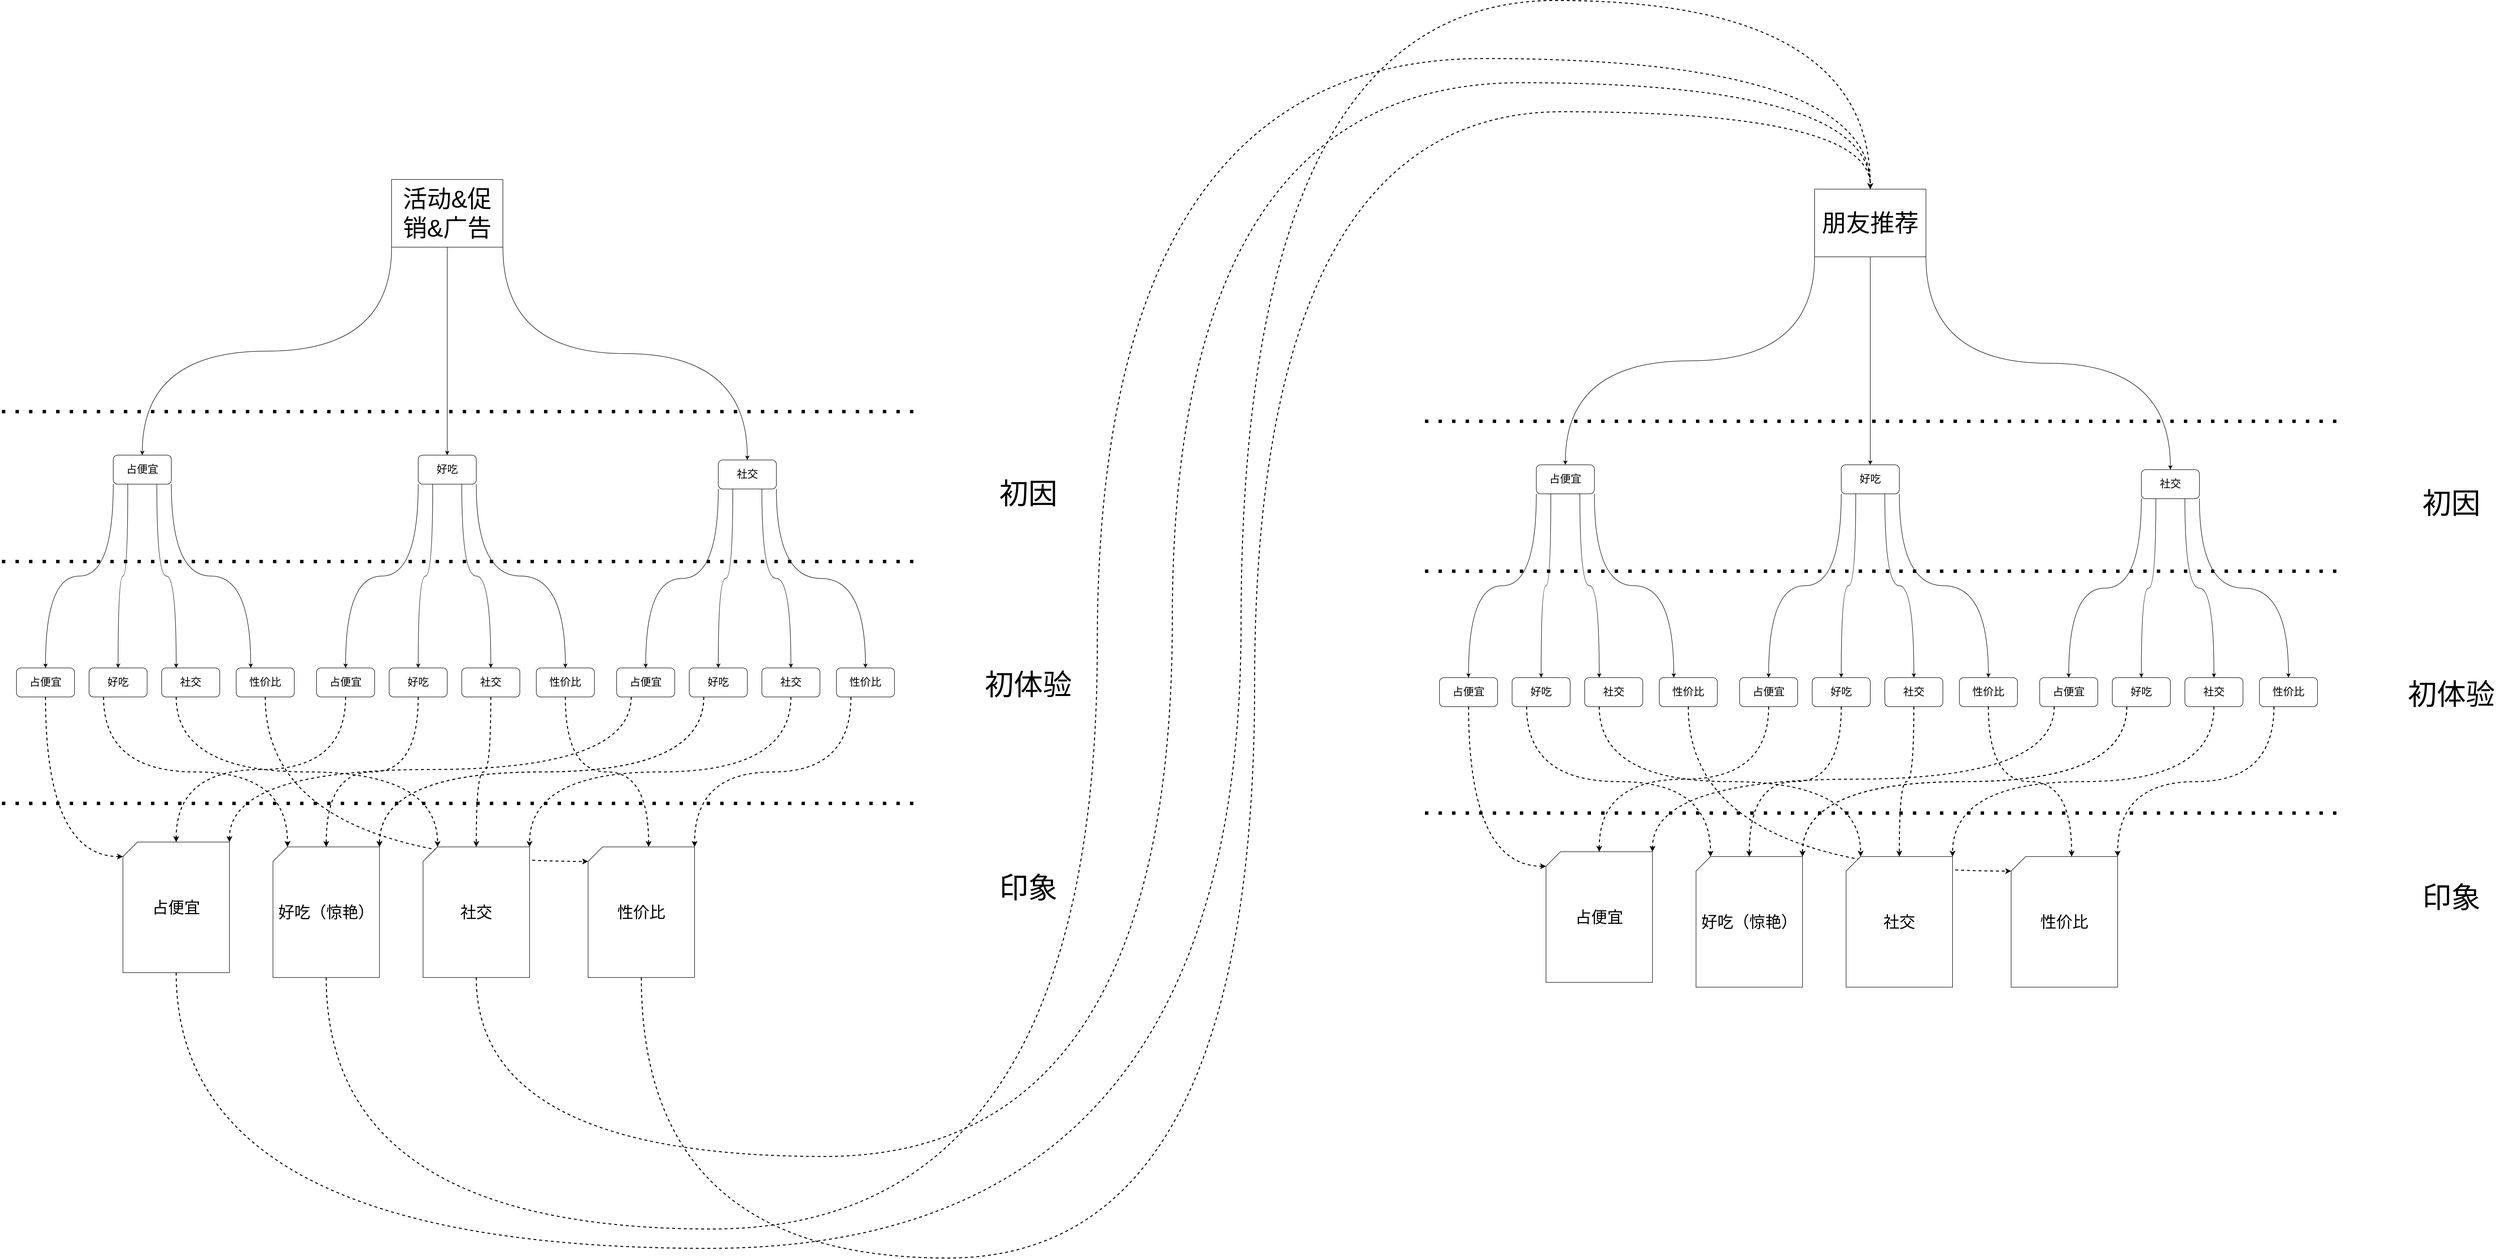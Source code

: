 <mxfile version="14.0.0" type="github">
  <diagram id="4dkKXYNTAWK5__7AtTli" name="Page-1">
    <mxGraphModel dx="7937" dy="4979" grid="1" gridSize="10" guides="1" tooltips="1" connect="1" arrows="1" fold="1" page="1" pageScale="1" pageWidth="827" pageHeight="1169" math="0" shadow="0">
      <root>
        <mxCell id="0" />
        <mxCell id="1" parent="0" />
        <mxCell id="rxXV3Al38AFxh0UGhGaE-33" style="edgeStyle=orthogonalEdgeStyle;curved=1;rounded=0;orthogonalLoop=1;jettySize=auto;html=1;exitX=0;exitY=1;exitDx=0;exitDy=0;entryX=0.5;entryY=0;entryDx=0;entryDy=0;fontSize=22;" edge="1" parent="1" source="rxXV3Al38AFxh0UGhGaE-1" target="rxXV3Al38AFxh0UGhGaE-27">
          <mxGeometry relative="1" as="geometry" />
        </mxCell>
        <mxCell id="rxXV3Al38AFxh0UGhGaE-34" style="edgeStyle=orthogonalEdgeStyle;curved=1;rounded=0;orthogonalLoop=1;jettySize=auto;html=1;exitX=0.5;exitY=1;exitDx=0;exitDy=0;fontSize=22;" edge="1" parent="1" source="rxXV3Al38AFxh0UGhGaE-1" target="rxXV3Al38AFxh0UGhGaE-25">
          <mxGeometry relative="1" as="geometry" />
        </mxCell>
        <mxCell id="rxXV3Al38AFxh0UGhGaE-35" style="edgeStyle=orthogonalEdgeStyle;curved=1;rounded=0;orthogonalLoop=1;jettySize=auto;html=1;exitX=1;exitY=1;exitDx=0;exitDy=0;entryX=0.5;entryY=0;entryDx=0;entryDy=0;fontSize=22;" edge="1" parent="1" source="rxXV3Al38AFxh0UGhGaE-1" target="rxXV3Al38AFxh0UGhGaE-28">
          <mxGeometry relative="1" as="geometry" />
        </mxCell>
        <mxCell id="rxXV3Al38AFxh0UGhGaE-1" value="活动&amp;amp;促销&amp;amp;广告" style="rounded=1;whiteSpace=wrap;html=1;fontSize=50;arcSize=0;" vertex="1" parent="1">
          <mxGeometry x="615" y="-380" width="230" height="140" as="geometry" />
        </mxCell>
        <mxCell id="rxXV3Al38AFxh0UGhGaE-48" style="edgeStyle=orthogonalEdgeStyle;curved=1;rounded=0;orthogonalLoop=1;jettySize=auto;html=1;exitX=0;exitY=1;exitDx=0;exitDy=0;entryX=0.5;entryY=0;entryDx=0;entryDy=0;fontSize=22;" edge="1" parent="1" source="rxXV3Al38AFxh0UGhGaE-25" target="rxXV3Al38AFxh0UGhGaE-40">
          <mxGeometry relative="1" as="geometry" />
        </mxCell>
        <mxCell id="rxXV3Al38AFxh0UGhGaE-49" style="edgeStyle=orthogonalEdgeStyle;curved=1;rounded=0;orthogonalLoop=1;jettySize=auto;html=1;exitX=0.25;exitY=1;exitDx=0;exitDy=0;entryX=0.5;entryY=0;entryDx=0;entryDy=0;fontSize=22;" edge="1" parent="1" source="rxXV3Al38AFxh0UGhGaE-25" target="rxXV3Al38AFxh0UGhGaE-41">
          <mxGeometry relative="1" as="geometry" />
        </mxCell>
        <mxCell id="rxXV3Al38AFxh0UGhGaE-51" style="edgeStyle=orthogonalEdgeStyle;curved=1;rounded=0;orthogonalLoop=1;jettySize=auto;html=1;exitX=0.75;exitY=1;exitDx=0;exitDy=0;fontSize=22;" edge="1" parent="1" source="rxXV3Al38AFxh0UGhGaE-25" target="rxXV3Al38AFxh0UGhGaE-42">
          <mxGeometry relative="1" as="geometry" />
        </mxCell>
        <mxCell id="rxXV3Al38AFxh0UGhGaE-52" style="edgeStyle=orthogonalEdgeStyle;curved=1;rounded=0;orthogonalLoop=1;jettySize=auto;html=1;exitX=1;exitY=1;exitDx=0;exitDy=0;entryX=0.5;entryY=0;entryDx=0;entryDy=0;fontSize=22;" edge="1" parent="1" source="rxXV3Al38AFxh0UGhGaE-25" target="rxXV3Al38AFxh0UGhGaE-43">
          <mxGeometry relative="1" as="geometry" />
        </mxCell>
        <mxCell id="rxXV3Al38AFxh0UGhGaE-25" value="好吃" style="rounded=1;whiteSpace=wrap;html=1;fontSize=22;" vertex="1" parent="1">
          <mxGeometry x="670" y="190" width="120" height="60" as="geometry" />
        </mxCell>
        <mxCell id="rxXV3Al38AFxh0UGhGaE-36" style="edgeStyle=orthogonalEdgeStyle;curved=1;rounded=0;orthogonalLoop=1;jettySize=auto;html=1;exitX=0;exitY=1;exitDx=0;exitDy=0;entryX=0.5;entryY=0;entryDx=0;entryDy=0;fontSize=22;" edge="1" parent="1" source="rxXV3Al38AFxh0UGhGaE-27" target="rxXV3Al38AFxh0UGhGaE-29">
          <mxGeometry relative="1" as="geometry" />
        </mxCell>
        <mxCell id="rxXV3Al38AFxh0UGhGaE-37" style="edgeStyle=orthogonalEdgeStyle;curved=1;rounded=0;orthogonalLoop=1;jettySize=auto;html=1;exitX=0.25;exitY=1;exitDx=0;exitDy=0;fontSize=22;" edge="1" parent="1" source="rxXV3Al38AFxh0UGhGaE-27" target="rxXV3Al38AFxh0UGhGaE-30">
          <mxGeometry relative="1" as="geometry" />
        </mxCell>
        <mxCell id="rxXV3Al38AFxh0UGhGaE-38" style="edgeStyle=orthogonalEdgeStyle;curved=1;rounded=0;orthogonalLoop=1;jettySize=auto;html=1;exitX=0.75;exitY=1;exitDx=0;exitDy=0;entryX=0.25;entryY=0;entryDx=0;entryDy=0;fontSize=22;" edge="1" parent="1" source="rxXV3Al38AFxh0UGhGaE-27" target="rxXV3Al38AFxh0UGhGaE-31">
          <mxGeometry relative="1" as="geometry" />
        </mxCell>
        <mxCell id="rxXV3Al38AFxh0UGhGaE-39" style="edgeStyle=orthogonalEdgeStyle;curved=1;rounded=0;orthogonalLoop=1;jettySize=auto;html=1;exitX=1;exitY=1;exitDx=0;exitDy=0;entryX=0.25;entryY=0;entryDx=0;entryDy=0;fontSize=22;" edge="1" parent="1" source="rxXV3Al38AFxh0UGhGaE-27" target="rxXV3Al38AFxh0UGhGaE-32">
          <mxGeometry relative="1" as="geometry" />
        </mxCell>
        <mxCell id="rxXV3Al38AFxh0UGhGaE-27" value="占便宜" style="rounded=1;whiteSpace=wrap;html=1;fontSize=22;" vertex="1" parent="1">
          <mxGeometry x="40" y="190" width="120" height="60" as="geometry" />
        </mxCell>
        <mxCell id="rxXV3Al38AFxh0UGhGaE-53" style="edgeStyle=orthogonalEdgeStyle;curved=1;rounded=0;orthogonalLoop=1;jettySize=auto;html=1;exitX=0;exitY=1;exitDx=0;exitDy=0;fontSize=22;" edge="1" parent="1" source="rxXV3Al38AFxh0UGhGaE-28" target="rxXV3Al38AFxh0UGhGaE-44">
          <mxGeometry relative="1" as="geometry" />
        </mxCell>
        <mxCell id="rxXV3Al38AFxh0UGhGaE-54" style="edgeStyle=orthogonalEdgeStyle;curved=1;rounded=0;orthogonalLoop=1;jettySize=auto;html=1;exitX=0.25;exitY=1;exitDx=0;exitDy=0;entryX=0.5;entryY=0;entryDx=0;entryDy=0;fontSize=22;" edge="1" parent="1" source="rxXV3Al38AFxh0UGhGaE-28" target="rxXV3Al38AFxh0UGhGaE-45">
          <mxGeometry relative="1" as="geometry" />
        </mxCell>
        <mxCell id="rxXV3Al38AFxh0UGhGaE-55" style="edgeStyle=orthogonalEdgeStyle;curved=1;rounded=0;orthogonalLoop=1;jettySize=auto;html=1;exitX=0.75;exitY=1;exitDx=0;exitDy=0;entryX=0.5;entryY=0;entryDx=0;entryDy=0;fontSize=22;" edge="1" parent="1" source="rxXV3Al38AFxh0UGhGaE-28" target="rxXV3Al38AFxh0UGhGaE-46">
          <mxGeometry relative="1" as="geometry" />
        </mxCell>
        <mxCell id="rxXV3Al38AFxh0UGhGaE-56" style="edgeStyle=orthogonalEdgeStyle;curved=1;rounded=0;orthogonalLoop=1;jettySize=auto;html=1;exitX=1;exitY=1;exitDx=0;exitDy=0;entryX=0.5;entryY=0;entryDx=0;entryDy=0;fontSize=22;" edge="1" parent="1" source="rxXV3Al38AFxh0UGhGaE-28" target="rxXV3Al38AFxh0UGhGaE-47">
          <mxGeometry relative="1" as="geometry" />
        </mxCell>
        <mxCell id="rxXV3Al38AFxh0UGhGaE-28" value="社交" style="rounded=1;whiteSpace=wrap;html=1;fontSize=22;" vertex="1" parent="1">
          <mxGeometry x="1290" y="200" width="120" height="60" as="geometry" />
        </mxCell>
        <mxCell id="rxXV3Al38AFxh0UGhGaE-66" style="edgeStyle=orthogonalEdgeStyle;curved=1;rounded=0;orthogonalLoop=1;jettySize=auto;html=1;exitX=0.5;exitY=1;exitDx=0;exitDy=0;entryX=0;entryY=0;entryDx=0;entryDy=30;entryPerimeter=0;strokeWidth=2;fontSize=33;dashed=1;" edge="1" parent="1" source="rxXV3Al38AFxh0UGhGaE-29" target="rxXV3Al38AFxh0UGhGaE-60">
          <mxGeometry relative="1" as="geometry" />
        </mxCell>
        <mxCell id="rxXV3Al38AFxh0UGhGaE-29" value="占便宜" style="rounded=1;whiteSpace=wrap;html=1;fontSize=22;" vertex="1" parent="1">
          <mxGeometry x="-160" y="630" width="120" height="60" as="geometry" />
        </mxCell>
        <mxCell id="rxXV3Al38AFxh0UGhGaE-69" style="edgeStyle=orthogonalEdgeStyle;curved=1;rounded=0;orthogonalLoop=1;jettySize=auto;html=1;exitX=0.25;exitY=1;exitDx=0;exitDy=0;entryX=0;entryY=0;entryDx=30;entryDy=0;entryPerimeter=0;dashed=1;strokeWidth=2;fontSize=33;" edge="1" parent="1" source="rxXV3Al38AFxh0UGhGaE-30" target="rxXV3Al38AFxh0UGhGaE-61">
          <mxGeometry relative="1" as="geometry" />
        </mxCell>
        <mxCell id="rxXV3Al38AFxh0UGhGaE-30" value="好吃" style="rounded=1;whiteSpace=wrap;html=1;fontSize=22;" vertex="1" parent="1">
          <mxGeometry x="-10" y="630" width="120" height="60" as="geometry" />
        </mxCell>
        <mxCell id="rxXV3Al38AFxh0UGhGaE-73" style="edgeStyle=orthogonalEdgeStyle;curved=1;rounded=0;orthogonalLoop=1;jettySize=auto;html=1;exitX=0.25;exitY=1;exitDx=0;exitDy=0;entryX=0;entryY=0;entryDx=30;entryDy=0;entryPerimeter=0;dashed=1;strokeWidth=2;fontSize=33;" edge="1" parent="1" source="rxXV3Al38AFxh0UGhGaE-31" target="rxXV3Al38AFxh0UGhGaE-63">
          <mxGeometry relative="1" as="geometry" />
        </mxCell>
        <mxCell id="rxXV3Al38AFxh0UGhGaE-31" value="社交" style="rounded=1;whiteSpace=wrap;html=1;fontSize=22;" vertex="1" parent="1">
          <mxGeometry x="140" y="630" width="120" height="60" as="geometry" />
        </mxCell>
        <mxCell id="rxXV3Al38AFxh0UGhGaE-72" style="edgeStyle=orthogonalEdgeStyle;curved=1;rounded=0;orthogonalLoop=1;jettySize=auto;html=1;exitX=0.5;exitY=1;exitDx=0;exitDy=0;entryX=0;entryY=0;entryDx=0;entryDy=30;entryPerimeter=0;dashed=1;strokeWidth=2;fontSize=33;" edge="1" parent="1" source="rxXV3Al38AFxh0UGhGaE-32" target="rxXV3Al38AFxh0UGhGaE-64">
          <mxGeometry relative="1" as="geometry" />
        </mxCell>
        <mxCell id="rxXV3Al38AFxh0UGhGaE-32" value="性价比" style="rounded=1;whiteSpace=wrap;html=1;fontSize=22;" vertex="1" parent="1">
          <mxGeometry x="294" y="630" width="120" height="60" as="geometry" />
        </mxCell>
        <mxCell id="rxXV3Al38AFxh0UGhGaE-67" style="edgeStyle=orthogonalEdgeStyle;curved=1;rounded=0;orthogonalLoop=1;jettySize=auto;html=1;exitX=0.5;exitY=1;exitDx=0;exitDy=0;dashed=1;strokeWidth=2;fontSize=33;" edge="1" parent="1" source="rxXV3Al38AFxh0UGhGaE-40" target="rxXV3Al38AFxh0UGhGaE-60">
          <mxGeometry relative="1" as="geometry" />
        </mxCell>
        <mxCell id="rxXV3Al38AFxh0UGhGaE-40" value="占便宜" style="rounded=1;whiteSpace=wrap;html=1;fontSize=22;" vertex="1" parent="1">
          <mxGeometry x="460" y="630" width="120" height="60" as="geometry" />
        </mxCell>
        <mxCell id="rxXV3Al38AFxh0UGhGaE-70" style="edgeStyle=orthogonalEdgeStyle;curved=1;rounded=0;orthogonalLoop=1;jettySize=auto;html=1;exitX=0.5;exitY=1;exitDx=0;exitDy=0;dashed=1;strokeWidth=2;fontSize=33;" edge="1" parent="1" source="rxXV3Al38AFxh0UGhGaE-41" target="rxXV3Al38AFxh0UGhGaE-61">
          <mxGeometry relative="1" as="geometry" />
        </mxCell>
        <mxCell id="rxXV3Al38AFxh0UGhGaE-41" value="好吃" style="rounded=1;whiteSpace=wrap;html=1;fontSize=22;" vertex="1" parent="1">
          <mxGeometry x="610" y="630" width="120" height="60" as="geometry" />
        </mxCell>
        <mxCell id="rxXV3Al38AFxh0UGhGaE-74" style="edgeStyle=orthogonalEdgeStyle;curved=1;rounded=0;orthogonalLoop=1;jettySize=auto;html=1;exitX=0.5;exitY=1;exitDx=0;exitDy=0;entryX=0.5;entryY=0;entryDx=0;entryDy=0;entryPerimeter=0;dashed=1;strokeWidth=2;fontSize=33;" edge="1" parent="1" source="rxXV3Al38AFxh0UGhGaE-42" target="rxXV3Al38AFxh0UGhGaE-63">
          <mxGeometry relative="1" as="geometry" />
        </mxCell>
        <mxCell id="rxXV3Al38AFxh0UGhGaE-42" value="社交" style="rounded=1;whiteSpace=wrap;html=1;fontSize=22;" vertex="1" parent="1">
          <mxGeometry x="760" y="630" width="120" height="60" as="geometry" />
        </mxCell>
        <mxCell id="rxXV3Al38AFxh0UGhGaE-75" style="edgeStyle=orthogonalEdgeStyle;curved=1;rounded=0;orthogonalLoop=1;jettySize=auto;html=1;exitX=0.5;exitY=1;exitDx=0;exitDy=0;entryX=0;entryY=0;entryDx=125;entryDy=0;entryPerimeter=0;dashed=1;strokeWidth=2;fontSize=33;" edge="1" parent="1" source="rxXV3Al38AFxh0UGhGaE-43" target="rxXV3Al38AFxh0UGhGaE-64">
          <mxGeometry relative="1" as="geometry" />
        </mxCell>
        <mxCell id="rxXV3Al38AFxh0UGhGaE-43" value="性价比" style="rounded=1;whiteSpace=wrap;html=1;fontSize=22;" vertex="1" parent="1">
          <mxGeometry x="914" y="630" width="120" height="60" as="geometry" />
        </mxCell>
        <mxCell id="rxXV3Al38AFxh0UGhGaE-68" style="edgeStyle=orthogonalEdgeStyle;curved=1;rounded=0;orthogonalLoop=1;jettySize=auto;html=1;exitX=0.25;exitY=1;exitDx=0;exitDy=0;entryX=1;entryY=0;entryDx=0;entryDy=0;entryPerimeter=0;dashed=1;strokeWidth=2;fontSize=33;" edge="1" parent="1" source="rxXV3Al38AFxh0UGhGaE-44" target="rxXV3Al38AFxh0UGhGaE-60">
          <mxGeometry relative="1" as="geometry" />
        </mxCell>
        <mxCell id="rxXV3Al38AFxh0UGhGaE-44" value="占便宜" style="rounded=1;whiteSpace=wrap;html=1;fontSize=22;" vertex="1" parent="1">
          <mxGeometry x="1080" y="630" width="120" height="60" as="geometry" />
        </mxCell>
        <mxCell id="rxXV3Al38AFxh0UGhGaE-71" style="edgeStyle=orthogonalEdgeStyle;curved=1;rounded=0;orthogonalLoop=1;jettySize=auto;html=1;exitX=0.25;exitY=1;exitDx=0;exitDy=0;entryX=1;entryY=0;entryDx=0;entryDy=0;entryPerimeter=0;dashed=1;strokeWidth=2;fontSize=33;" edge="1" parent="1" source="rxXV3Al38AFxh0UGhGaE-45" target="rxXV3Al38AFxh0UGhGaE-61">
          <mxGeometry relative="1" as="geometry" />
        </mxCell>
        <mxCell id="rxXV3Al38AFxh0UGhGaE-76" style="edgeStyle=orthogonalEdgeStyle;curved=1;rounded=0;orthogonalLoop=1;jettySize=auto;html=1;exitX=0.25;exitY=1;exitDx=0;exitDy=0;entryX=1;entryY=0;entryDx=0;entryDy=0;entryPerimeter=0;dashed=1;strokeWidth=2;fontSize=33;" edge="1" parent="1" source="rxXV3Al38AFxh0UGhGaE-45" target="rxXV3Al38AFxh0UGhGaE-61">
          <mxGeometry relative="1" as="geometry" />
        </mxCell>
        <mxCell id="rxXV3Al38AFxh0UGhGaE-45" value="好吃" style="rounded=1;whiteSpace=wrap;html=1;fontSize=22;" vertex="1" parent="1">
          <mxGeometry x="1230" y="630" width="120" height="60" as="geometry" />
        </mxCell>
        <mxCell id="rxXV3Al38AFxh0UGhGaE-77" style="edgeStyle=orthogonalEdgeStyle;curved=1;rounded=0;orthogonalLoop=1;jettySize=auto;html=1;exitX=0.5;exitY=1;exitDx=0;exitDy=0;entryX=1;entryY=0;entryDx=0;entryDy=0;entryPerimeter=0;dashed=1;strokeWidth=2;fontSize=33;" edge="1" parent="1" source="rxXV3Al38AFxh0UGhGaE-46" target="rxXV3Al38AFxh0UGhGaE-63">
          <mxGeometry relative="1" as="geometry" />
        </mxCell>
        <mxCell id="rxXV3Al38AFxh0UGhGaE-46" value="社交" style="rounded=1;whiteSpace=wrap;html=1;fontSize=22;" vertex="1" parent="1">
          <mxGeometry x="1380" y="630" width="120" height="60" as="geometry" />
        </mxCell>
        <mxCell id="rxXV3Al38AFxh0UGhGaE-78" style="edgeStyle=orthogonalEdgeStyle;curved=1;rounded=0;orthogonalLoop=1;jettySize=auto;html=1;exitX=0.25;exitY=1;exitDx=0;exitDy=0;entryX=1;entryY=0;entryDx=0;entryDy=0;entryPerimeter=0;dashed=1;strokeWidth=2;fontSize=33;" edge="1" parent="1" source="rxXV3Al38AFxh0UGhGaE-47" target="rxXV3Al38AFxh0UGhGaE-64">
          <mxGeometry relative="1" as="geometry" />
        </mxCell>
        <mxCell id="rxXV3Al38AFxh0UGhGaE-47" value="性价比" style="rounded=1;whiteSpace=wrap;html=1;fontSize=22;" vertex="1" parent="1">
          <mxGeometry x="1534" y="630" width="120" height="60" as="geometry" />
        </mxCell>
        <mxCell id="rxXV3Al38AFxh0UGhGaE-57" value="" style="endArrow=none;dashed=1;html=1;dashPattern=1 3;strokeWidth=7;fontSize=33;fontStyle=1" edge="1" parent="1">
          <mxGeometry width="50" height="50" relative="1" as="geometry">
            <mxPoint x="-190" y="100" as="sourcePoint" />
            <mxPoint x="1700" y="100" as="targetPoint" />
          </mxGeometry>
        </mxCell>
        <mxCell id="rxXV3Al38AFxh0UGhGaE-58" value="" style="endArrow=none;dashed=1;html=1;dashPattern=1 3;strokeWidth=7;fontSize=33;fontStyle=1" edge="1" parent="1">
          <mxGeometry width="50" height="50" relative="1" as="geometry">
            <mxPoint x="-190" y="410" as="sourcePoint" />
            <mxPoint x="1700" y="410" as="targetPoint" />
          </mxGeometry>
        </mxCell>
        <mxCell id="rxXV3Al38AFxh0UGhGaE-137" style="edgeStyle=orthogonalEdgeStyle;rounded=0;orthogonalLoop=1;jettySize=auto;html=1;entryX=0.5;entryY=0;entryDx=0;entryDy=0;dashed=1;strokeWidth=2;fontSize=50;curved=1;" edge="1" parent="1" source="rxXV3Al38AFxh0UGhGaE-60" target="rxXV3Al38AFxh0UGhGaE-85">
          <mxGeometry relative="1" as="geometry">
            <Array as="points">
              <mxPoint x="170" y="1830" />
              <mxPoint x="2370" y="1830" />
              <mxPoint x="2370" y="-750" />
              <mxPoint x="3670" y="-750" />
            </Array>
          </mxGeometry>
        </mxCell>
        <mxCell id="rxXV3Al38AFxh0UGhGaE-60" value="占便宜" style="shape=card;whiteSpace=wrap;html=1;fontSize=33;" vertex="1" parent="1">
          <mxGeometry x="60" y="990" width="220" height="270" as="geometry" />
        </mxCell>
        <mxCell id="rxXV3Al38AFxh0UGhGaE-138" style="edgeStyle=orthogonalEdgeStyle;curved=1;rounded=0;orthogonalLoop=1;jettySize=auto;html=1;exitX=0.5;exitY=1;exitDx=0;exitDy=0;exitPerimeter=0;entryX=0.5;entryY=0;entryDx=0;entryDy=0;dashed=1;strokeWidth=2;fontSize=50;" edge="1" parent="1" source="rxXV3Al38AFxh0UGhGaE-61" target="rxXV3Al38AFxh0UGhGaE-85">
          <mxGeometry relative="1" as="geometry">
            <Array as="points">
              <mxPoint x="480" y="1790" />
              <mxPoint x="2073" y="1790" />
              <mxPoint x="2073" y="-630" />
              <mxPoint x="3670" y="-630" />
            </Array>
          </mxGeometry>
        </mxCell>
        <mxCell id="rxXV3Al38AFxh0UGhGaE-61" value="好吃（惊艳）" style="shape=card;whiteSpace=wrap;html=1;fontSize=33;" vertex="1" parent="1">
          <mxGeometry x="370" y="1000" width="220" height="270" as="geometry" />
        </mxCell>
        <mxCell id="rxXV3Al38AFxh0UGhGaE-139" style="edgeStyle=orthogonalEdgeStyle;curved=1;rounded=0;orthogonalLoop=1;jettySize=auto;html=1;entryX=0.5;entryY=0;entryDx=0;entryDy=0;dashed=1;strokeWidth=2;fontSize=50;" edge="1" parent="1" source="rxXV3Al38AFxh0UGhGaE-63" target="rxXV3Al38AFxh0UGhGaE-85">
          <mxGeometry relative="1" as="geometry">
            <Array as="points">
              <mxPoint x="790" y="1640" />
              <mxPoint x="2228" y="1640" />
              <mxPoint x="2228" y="-580" />
              <mxPoint x="3670" y="-580" />
            </Array>
          </mxGeometry>
        </mxCell>
        <mxCell id="rxXV3Al38AFxh0UGhGaE-63" value="社交" style="shape=card;whiteSpace=wrap;html=1;fontSize=33;" vertex="1" parent="1">
          <mxGeometry x="680" y="1000" width="220" height="270" as="geometry" />
        </mxCell>
        <mxCell id="rxXV3Al38AFxh0UGhGaE-140" style="edgeStyle=orthogonalEdgeStyle;curved=1;rounded=0;orthogonalLoop=1;jettySize=auto;html=1;exitX=0.5;exitY=1;exitDx=0;exitDy=0;exitPerimeter=0;entryX=0.5;entryY=0;entryDx=0;entryDy=0;dashed=1;strokeWidth=2;fontSize=50;" edge="1" parent="1" source="rxXV3Al38AFxh0UGhGaE-64" target="rxXV3Al38AFxh0UGhGaE-85">
          <mxGeometry relative="1" as="geometry">
            <Array as="points">
              <mxPoint x="1131" y="1850" />
              <mxPoint x="2398" y="1850" />
              <mxPoint x="2398" y="-520" />
              <mxPoint x="3670" y="-520" />
            </Array>
          </mxGeometry>
        </mxCell>
        <mxCell id="rxXV3Al38AFxh0UGhGaE-64" value="性价比" style="shape=card;whiteSpace=wrap;html=1;fontSize=33;" vertex="1" parent="1">
          <mxGeometry x="1021" y="1000" width="220" height="270" as="geometry" />
        </mxCell>
        <mxCell id="rxXV3Al38AFxh0UGhGaE-65" value="" style="endArrow=none;dashed=1;html=1;dashPattern=1 3;strokeWidth=7;fontSize=33;fontStyle=1" edge="1" parent="1">
          <mxGeometry width="50" height="50" relative="1" as="geometry">
            <mxPoint x="-190" y="910" as="sourcePoint" />
            <mxPoint x="1700" y="910" as="targetPoint" />
          </mxGeometry>
        </mxCell>
        <mxCell id="rxXV3Al38AFxh0UGhGaE-79" value="&lt;font style=&quot;font-size: 60px&quot;&gt;初因&lt;/font&gt;" style="text;html=1;resizable=0;autosize=1;align=center;verticalAlign=middle;points=[];fillColor=none;strokeColor=none;rounded=0;fontSize=33;" vertex="1" parent="1">
          <mxGeometry x="1860" y="245" width="140" height="50" as="geometry" />
        </mxCell>
        <mxCell id="rxXV3Al38AFxh0UGhGaE-80" value="&lt;font style=&quot;font-size: 60px&quot;&gt;初体验&lt;/font&gt;" style="text;html=1;resizable=0;autosize=1;align=center;verticalAlign=middle;points=[];fillColor=none;strokeColor=none;rounded=0;fontSize=33;" vertex="1" parent="1">
          <mxGeometry x="1830" y="640" width="200" height="50" as="geometry" />
        </mxCell>
        <mxCell id="rxXV3Al38AFxh0UGhGaE-81" value="&lt;font style=&quot;font-size: 60px&quot;&gt;印象&lt;/font&gt;" style="text;html=1;resizable=0;autosize=1;align=center;verticalAlign=middle;points=[];fillColor=none;strokeColor=none;rounded=0;fontSize=33;" vertex="1" parent="1">
          <mxGeometry x="1860" y="1060" width="140" height="50" as="geometry" />
        </mxCell>
        <mxCell id="rxXV3Al38AFxh0UGhGaE-82" style="edgeStyle=orthogonalEdgeStyle;curved=1;rounded=0;orthogonalLoop=1;jettySize=auto;html=1;exitX=0;exitY=1;exitDx=0;exitDy=0;entryX=0.5;entryY=0;entryDx=0;entryDy=0;fontSize=22;" edge="1" parent="1" source="rxXV3Al38AFxh0UGhGaE-85" target="rxXV3Al38AFxh0UGhGaE-95">
          <mxGeometry relative="1" as="geometry" />
        </mxCell>
        <mxCell id="rxXV3Al38AFxh0UGhGaE-83" style="edgeStyle=orthogonalEdgeStyle;curved=1;rounded=0;orthogonalLoop=1;jettySize=auto;html=1;exitX=0.5;exitY=1;exitDx=0;exitDy=0;fontSize=22;" edge="1" parent="1" source="rxXV3Al38AFxh0UGhGaE-85" target="rxXV3Al38AFxh0UGhGaE-90">
          <mxGeometry relative="1" as="geometry" />
        </mxCell>
        <mxCell id="rxXV3Al38AFxh0UGhGaE-84" style="edgeStyle=orthogonalEdgeStyle;curved=1;rounded=0;orthogonalLoop=1;jettySize=auto;html=1;exitX=1;exitY=1;exitDx=0;exitDy=0;entryX=0.5;entryY=0;entryDx=0;entryDy=0;fontSize=22;" edge="1" parent="1" source="rxXV3Al38AFxh0UGhGaE-85" target="rxXV3Al38AFxh0UGhGaE-100">
          <mxGeometry relative="1" as="geometry" />
        </mxCell>
        <mxCell id="rxXV3Al38AFxh0UGhGaE-85" value="朋友推荐" style="rounded=1;whiteSpace=wrap;html=1;fontSize=50;arcSize=0;" vertex="1" parent="1">
          <mxGeometry x="3555" y="-360" width="230" height="140" as="geometry" />
        </mxCell>
        <mxCell id="rxXV3Al38AFxh0UGhGaE-86" style="edgeStyle=orthogonalEdgeStyle;curved=1;rounded=0;orthogonalLoop=1;jettySize=auto;html=1;exitX=0;exitY=1;exitDx=0;exitDy=0;entryX=0.5;entryY=0;entryDx=0;entryDy=0;fontSize=22;" edge="1" parent="1" source="rxXV3Al38AFxh0UGhGaE-90" target="rxXV3Al38AFxh0UGhGaE-110">
          <mxGeometry relative="1" as="geometry" />
        </mxCell>
        <mxCell id="rxXV3Al38AFxh0UGhGaE-87" style="edgeStyle=orthogonalEdgeStyle;curved=1;rounded=0;orthogonalLoop=1;jettySize=auto;html=1;exitX=0.25;exitY=1;exitDx=0;exitDy=0;entryX=0.5;entryY=0;entryDx=0;entryDy=0;fontSize=22;" edge="1" parent="1" source="rxXV3Al38AFxh0UGhGaE-90" target="rxXV3Al38AFxh0UGhGaE-112">
          <mxGeometry relative="1" as="geometry" />
        </mxCell>
        <mxCell id="rxXV3Al38AFxh0UGhGaE-88" style="edgeStyle=orthogonalEdgeStyle;curved=1;rounded=0;orthogonalLoop=1;jettySize=auto;html=1;exitX=0.75;exitY=1;exitDx=0;exitDy=0;fontSize=22;" edge="1" parent="1" source="rxXV3Al38AFxh0UGhGaE-90" target="rxXV3Al38AFxh0UGhGaE-114">
          <mxGeometry relative="1" as="geometry" />
        </mxCell>
        <mxCell id="rxXV3Al38AFxh0UGhGaE-89" style="edgeStyle=orthogonalEdgeStyle;curved=1;rounded=0;orthogonalLoop=1;jettySize=auto;html=1;exitX=1;exitY=1;exitDx=0;exitDy=0;entryX=0.5;entryY=0;entryDx=0;entryDy=0;fontSize=22;" edge="1" parent="1" source="rxXV3Al38AFxh0UGhGaE-90" target="rxXV3Al38AFxh0UGhGaE-116">
          <mxGeometry relative="1" as="geometry" />
        </mxCell>
        <mxCell id="rxXV3Al38AFxh0UGhGaE-90" value="好吃" style="rounded=1;whiteSpace=wrap;html=1;fontSize=22;" vertex="1" parent="1">
          <mxGeometry x="3610" y="210" width="120" height="60" as="geometry" />
        </mxCell>
        <mxCell id="rxXV3Al38AFxh0UGhGaE-91" style="edgeStyle=orthogonalEdgeStyle;curved=1;rounded=0;orthogonalLoop=1;jettySize=auto;html=1;exitX=0;exitY=1;exitDx=0;exitDy=0;entryX=0.5;entryY=0;entryDx=0;entryDy=0;fontSize=22;" edge="1" parent="1" source="rxXV3Al38AFxh0UGhGaE-95" target="rxXV3Al38AFxh0UGhGaE-102">
          <mxGeometry relative="1" as="geometry" />
        </mxCell>
        <mxCell id="rxXV3Al38AFxh0UGhGaE-92" style="edgeStyle=orthogonalEdgeStyle;curved=1;rounded=0;orthogonalLoop=1;jettySize=auto;html=1;exitX=0.25;exitY=1;exitDx=0;exitDy=0;fontSize=22;" edge="1" parent="1" source="rxXV3Al38AFxh0UGhGaE-95" target="rxXV3Al38AFxh0UGhGaE-104">
          <mxGeometry relative="1" as="geometry" />
        </mxCell>
        <mxCell id="rxXV3Al38AFxh0UGhGaE-93" style="edgeStyle=orthogonalEdgeStyle;curved=1;rounded=0;orthogonalLoop=1;jettySize=auto;html=1;exitX=0.75;exitY=1;exitDx=0;exitDy=0;entryX=0.25;entryY=0;entryDx=0;entryDy=0;fontSize=22;" edge="1" parent="1" source="rxXV3Al38AFxh0UGhGaE-95" target="rxXV3Al38AFxh0UGhGaE-106">
          <mxGeometry relative="1" as="geometry" />
        </mxCell>
        <mxCell id="rxXV3Al38AFxh0UGhGaE-94" style="edgeStyle=orthogonalEdgeStyle;curved=1;rounded=0;orthogonalLoop=1;jettySize=auto;html=1;exitX=1;exitY=1;exitDx=0;exitDy=0;entryX=0.25;entryY=0;entryDx=0;entryDy=0;fontSize=22;" edge="1" parent="1" source="rxXV3Al38AFxh0UGhGaE-95" target="rxXV3Al38AFxh0UGhGaE-108">
          <mxGeometry relative="1" as="geometry" />
        </mxCell>
        <mxCell id="rxXV3Al38AFxh0UGhGaE-95" value="占便宜" style="rounded=1;whiteSpace=wrap;html=1;fontSize=22;" vertex="1" parent="1">
          <mxGeometry x="2980" y="210" width="120" height="60" as="geometry" />
        </mxCell>
        <mxCell id="rxXV3Al38AFxh0UGhGaE-96" style="edgeStyle=orthogonalEdgeStyle;curved=1;rounded=0;orthogonalLoop=1;jettySize=auto;html=1;exitX=0;exitY=1;exitDx=0;exitDy=0;fontSize=22;" edge="1" parent="1" source="rxXV3Al38AFxh0UGhGaE-100" target="rxXV3Al38AFxh0UGhGaE-118">
          <mxGeometry relative="1" as="geometry" />
        </mxCell>
        <mxCell id="rxXV3Al38AFxh0UGhGaE-97" style="edgeStyle=orthogonalEdgeStyle;curved=1;rounded=0;orthogonalLoop=1;jettySize=auto;html=1;exitX=0.25;exitY=1;exitDx=0;exitDy=0;entryX=0.5;entryY=0;entryDx=0;entryDy=0;fontSize=22;" edge="1" parent="1" source="rxXV3Al38AFxh0UGhGaE-100" target="rxXV3Al38AFxh0UGhGaE-121">
          <mxGeometry relative="1" as="geometry" />
        </mxCell>
        <mxCell id="rxXV3Al38AFxh0UGhGaE-98" style="edgeStyle=orthogonalEdgeStyle;curved=1;rounded=0;orthogonalLoop=1;jettySize=auto;html=1;exitX=0.75;exitY=1;exitDx=0;exitDy=0;entryX=0.5;entryY=0;entryDx=0;entryDy=0;fontSize=22;" edge="1" parent="1" source="rxXV3Al38AFxh0UGhGaE-100" target="rxXV3Al38AFxh0UGhGaE-123">
          <mxGeometry relative="1" as="geometry" />
        </mxCell>
        <mxCell id="rxXV3Al38AFxh0UGhGaE-99" style="edgeStyle=orthogonalEdgeStyle;curved=1;rounded=0;orthogonalLoop=1;jettySize=auto;html=1;exitX=1;exitY=1;exitDx=0;exitDy=0;entryX=0.5;entryY=0;entryDx=0;entryDy=0;fontSize=22;" edge="1" parent="1" source="rxXV3Al38AFxh0UGhGaE-100" target="rxXV3Al38AFxh0UGhGaE-125">
          <mxGeometry relative="1" as="geometry" />
        </mxCell>
        <mxCell id="rxXV3Al38AFxh0UGhGaE-100" value="社交" style="rounded=1;whiteSpace=wrap;html=1;fontSize=22;" vertex="1" parent="1">
          <mxGeometry x="4230" y="220" width="120" height="60" as="geometry" />
        </mxCell>
        <mxCell id="rxXV3Al38AFxh0UGhGaE-101" style="edgeStyle=orthogonalEdgeStyle;curved=1;rounded=0;orthogonalLoop=1;jettySize=auto;html=1;exitX=0.5;exitY=1;exitDx=0;exitDy=0;entryX=0;entryY=0;entryDx=0;entryDy=30;entryPerimeter=0;strokeWidth=2;fontSize=33;dashed=1;" edge="1" parent="1" source="rxXV3Al38AFxh0UGhGaE-102" target="rxXV3Al38AFxh0UGhGaE-128">
          <mxGeometry relative="1" as="geometry" />
        </mxCell>
        <mxCell id="rxXV3Al38AFxh0UGhGaE-102" value="占便宜" style="rounded=1;whiteSpace=wrap;html=1;fontSize=22;" vertex="1" parent="1">
          <mxGeometry x="2780" y="650" width="120" height="60" as="geometry" />
        </mxCell>
        <mxCell id="rxXV3Al38AFxh0UGhGaE-103" style="edgeStyle=orthogonalEdgeStyle;curved=1;rounded=0;orthogonalLoop=1;jettySize=auto;html=1;exitX=0.25;exitY=1;exitDx=0;exitDy=0;entryX=0;entryY=0;entryDx=30;entryDy=0;entryPerimeter=0;dashed=1;strokeWidth=2;fontSize=33;" edge="1" parent="1" source="rxXV3Al38AFxh0UGhGaE-104" target="rxXV3Al38AFxh0UGhGaE-129">
          <mxGeometry relative="1" as="geometry" />
        </mxCell>
        <mxCell id="rxXV3Al38AFxh0UGhGaE-104" value="好吃" style="rounded=1;whiteSpace=wrap;html=1;fontSize=22;" vertex="1" parent="1">
          <mxGeometry x="2930" y="650" width="120" height="60" as="geometry" />
        </mxCell>
        <mxCell id="rxXV3Al38AFxh0UGhGaE-105" style="edgeStyle=orthogonalEdgeStyle;curved=1;rounded=0;orthogonalLoop=1;jettySize=auto;html=1;exitX=0.25;exitY=1;exitDx=0;exitDy=0;entryX=0;entryY=0;entryDx=30;entryDy=0;entryPerimeter=0;dashed=1;strokeWidth=2;fontSize=33;" edge="1" parent="1" source="rxXV3Al38AFxh0UGhGaE-106" target="rxXV3Al38AFxh0UGhGaE-130">
          <mxGeometry relative="1" as="geometry" />
        </mxCell>
        <mxCell id="rxXV3Al38AFxh0UGhGaE-106" value="社交" style="rounded=1;whiteSpace=wrap;html=1;fontSize=22;" vertex="1" parent="1">
          <mxGeometry x="3080" y="650" width="120" height="60" as="geometry" />
        </mxCell>
        <mxCell id="rxXV3Al38AFxh0UGhGaE-107" style="edgeStyle=orthogonalEdgeStyle;curved=1;rounded=0;orthogonalLoop=1;jettySize=auto;html=1;exitX=0.5;exitY=1;exitDx=0;exitDy=0;entryX=0;entryY=0;entryDx=0;entryDy=30;entryPerimeter=0;dashed=1;strokeWidth=2;fontSize=33;" edge="1" parent="1" source="rxXV3Al38AFxh0UGhGaE-108" target="rxXV3Al38AFxh0UGhGaE-131">
          <mxGeometry relative="1" as="geometry" />
        </mxCell>
        <mxCell id="rxXV3Al38AFxh0UGhGaE-108" value="性价比" style="rounded=1;whiteSpace=wrap;html=1;fontSize=22;" vertex="1" parent="1">
          <mxGeometry x="3234" y="650" width="120" height="60" as="geometry" />
        </mxCell>
        <mxCell id="rxXV3Al38AFxh0UGhGaE-109" style="edgeStyle=orthogonalEdgeStyle;curved=1;rounded=0;orthogonalLoop=1;jettySize=auto;html=1;exitX=0.5;exitY=1;exitDx=0;exitDy=0;dashed=1;strokeWidth=2;fontSize=33;" edge="1" parent="1" source="rxXV3Al38AFxh0UGhGaE-110" target="rxXV3Al38AFxh0UGhGaE-128">
          <mxGeometry relative="1" as="geometry" />
        </mxCell>
        <mxCell id="rxXV3Al38AFxh0UGhGaE-110" value="占便宜" style="rounded=1;whiteSpace=wrap;html=1;fontSize=22;" vertex="1" parent="1">
          <mxGeometry x="3400" y="650" width="120" height="60" as="geometry" />
        </mxCell>
        <mxCell id="rxXV3Al38AFxh0UGhGaE-111" style="edgeStyle=orthogonalEdgeStyle;curved=1;rounded=0;orthogonalLoop=1;jettySize=auto;html=1;exitX=0.5;exitY=1;exitDx=0;exitDy=0;dashed=1;strokeWidth=2;fontSize=33;" edge="1" parent="1" source="rxXV3Al38AFxh0UGhGaE-112" target="rxXV3Al38AFxh0UGhGaE-129">
          <mxGeometry relative="1" as="geometry" />
        </mxCell>
        <mxCell id="rxXV3Al38AFxh0UGhGaE-112" value="好吃" style="rounded=1;whiteSpace=wrap;html=1;fontSize=22;" vertex="1" parent="1">
          <mxGeometry x="3550" y="650" width="120" height="60" as="geometry" />
        </mxCell>
        <mxCell id="rxXV3Al38AFxh0UGhGaE-113" style="edgeStyle=orthogonalEdgeStyle;curved=1;rounded=0;orthogonalLoop=1;jettySize=auto;html=1;exitX=0.5;exitY=1;exitDx=0;exitDy=0;entryX=0.5;entryY=0;entryDx=0;entryDy=0;entryPerimeter=0;dashed=1;strokeWidth=2;fontSize=33;" edge="1" parent="1" source="rxXV3Al38AFxh0UGhGaE-114" target="rxXV3Al38AFxh0UGhGaE-130">
          <mxGeometry relative="1" as="geometry" />
        </mxCell>
        <mxCell id="rxXV3Al38AFxh0UGhGaE-114" value="社交" style="rounded=1;whiteSpace=wrap;html=1;fontSize=22;" vertex="1" parent="1">
          <mxGeometry x="3700" y="650" width="120" height="60" as="geometry" />
        </mxCell>
        <mxCell id="rxXV3Al38AFxh0UGhGaE-115" style="edgeStyle=orthogonalEdgeStyle;curved=1;rounded=0;orthogonalLoop=1;jettySize=auto;html=1;exitX=0.5;exitY=1;exitDx=0;exitDy=0;entryX=0;entryY=0;entryDx=125;entryDy=0;entryPerimeter=0;dashed=1;strokeWidth=2;fontSize=33;" edge="1" parent="1" source="rxXV3Al38AFxh0UGhGaE-116" target="rxXV3Al38AFxh0UGhGaE-131">
          <mxGeometry relative="1" as="geometry" />
        </mxCell>
        <mxCell id="rxXV3Al38AFxh0UGhGaE-116" value="性价比" style="rounded=1;whiteSpace=wrap;html=1;fontSize=22;" vertex="1" parent="1">
          <mxGeometry x="3854" y="650" width="120" height="60" as="geometry" />
        </mxCell>
        <mxCell id="rxXV3Al38AFxh0UGhGaE-117" style="edgeStyle=orthogonalEdgeStyle;curved=1;rounded=0;orthogonalLoop=1;jettySize=auto;html=1;exitX=0.25;exitY=1;exitDx=0;exitDy=0;entryX=1;entryY=0;entryDx=0;entryDy=0;entryPerimeter=0;dashed=1;strokeWidth=2;fontSize=33;" edge="1" parent="1" source="rxXV3Al38AFxh0UGhGaE-118" target="rxXV3Al38AFxh0UGhGaE-128">
          <mxGeometry relative="1" as="geometry" />
        </mxCell>
        <mxCell id="rxXV3Al38AFxh0UGhGaE-118" value="占便宜" style="rounded=1;whiteSpace=wrap;html=1;fontSize=22;" vertex="1" parent="1">
          <mxGeometry x="4020" y="650" width="120" height="60" as="geometry" />
        </mxCell>
        <mxCell id="rxXV3Al38AFxh0UGhGaE-119" style="edgeStyle=orthogonalEdgeStyle;curved=1;rounded=0;orthogonalLoop=1;jettySize=auto;html=1;exitX=0.25;exitY=1;exitDx=0;exitDy=0;entryX=1;entryY=0;entryDx=0;entryDy=0;entryPerimeter=0;dashed=1;strokeWidth=2;fontSize=33;" edge="1" parent="1" source="rxXV3Al38AFxh0UGhGaE-121" target="rxXV3Al38AFxh0UGhGaE-129">
          <mxGeometry relative="1" as="geometry" />
        </mxCell>
        <mxCell id="rxXV3Al38AFxh0UGhGaE-120" style="edgeStyle=orthogonalEdgeStyle;curved=1;rounded=0;orthogonalLoop=1;jettySize=auto;html=1;exitX=0.25;exitY=1;exitDx=0;exitDy=0;entryX=1;entryY=0;entryDx=0;entryDy=0;entryPerimeter=0;dashed=1;strokeWidth=2;fontSize=33;" edge="1" parent="1" source="rxXV3Al38AFxh0UGhGaE-121" target="rxXV3Al38AFxh0UGhGaE-129">
          <mxGeometry relative="1" as="geometry" />
        </mxCell>
        <mxCell id="rxXV3Al38AFxh0UGhGaE-121" value="好吃" style="rounded=1;whiteSpace=wrap;html=1;fontSize=22;" vertex="1" parent="1">
          <mxGeometry x="4170" y="650" width="120" height="60" as="geometry" />
        </mxCell>
        <mxCell id="rxXV3Al38AFxh0UGhGaE-122" style="edgeStyle=orthogonalEdgeStyle;curved=1;rounded=0;orthogonalLoop=1;jettySize=auto;html=1;exitX=0.5;exitY=1;exitDx=0;exitDy=0;entryX=1;entryY=0;entryDx=0;entryDy=0;entryPerimeter=0;dashed=1;strokeWidth=2;fontSize=33;" edge="1" parent="1" source="rxXV3Al38AFxh0UGhGaE-123" target="rxXV3Al38AFxh0UGhGaE-130">
          <mxGeometry relative="1" as="geometry" />
        </mxCell>
        <mxCell id="rxXV3Al38AFxh0UGhGaE-123" value="社交" style="rounded=1;whiteSpace=wrap;html=1;fontSize=22;" vertex="1" parent="1">
          <mxGeometry x="4320" y="650" width="120" height="60" as="geometry" />
        </mxCell>
        <mxCell id="rxXV3Al38AFxh0UGhGaE-124" style="edgeStyle=orthogonalEdgeStyle;curved=1;rounded=0;orthogonalLoop=1;jettySize=auto;html=1;exitX=0.25;exitY=1;exitDx=0;exitDy=0;entryX=1;entryY=0;entryDx=0;entryDy=0;entryPerimeter=0;dashed=1;strokeWidth=2;fontSize=33;" edge="1" parent="1" source="rxXV3Al38AFxh0UGhGaE-125" target="rxXV3Al38AFxh0UGhGaE-131">
          <mxGeometry relative="1" as="geometry" />
        </mxCell>
        <mxCell id="rxXV3Al38AFxh0UGhGaE-125" value="性价比" style="rounded=1;whiteSpace=wrap;html=1;fontSize=22;" vertex="1" parent="1">
          <mxGeometry x="4474" y="650" width="120" height="60" as="geometry" />
        </mxCell>
        <mxCell id="rxXV3Al38AFxh0UGhGaE-126" value="" style="endArrow=none;dashed=1;html=1;dashPattern=1 3;strokeWidth=7;fontSize=33;fontStyle=1" edge="1" parent="1">
          <mxGeometry width="50" height="50" relative="1" as="geometry">
            <mxPoint x="2750" y="120" as="sourcePoint" />
            <mxPoint x="4640" y="120" as="targetPoint" />
          </mxGeometry>
        </mxCell>
        <mxCell id="rxXV3Al38AFxh0UGhGaE-127" value="" style="endArrow=none;dashed=1;html=1;dashPattern=1 3;strokeWidth=7;fontSize=33;fontStyle=1" edge="1" parent="1">
          <mxGeometry width="50" height="50" relative="1" as="geometry">
            <mxPoint x="2750" y="430" as="sourcePoint" />
            <mxPoint x="4640" y="430" as="targetPoint" />
          </mxGeometry>
        </mxCell>
        <mxCell id="rxXV3Al38AFxh0UGhGaE-128" value="占便宜" style="shape=card;whiteSpace=wrap;html=1;fontSize=33;" vertex="1" parent="1">
          <mxGeometry x="3000" y="1010" width="220" height="270" as="geometry" />
        </mxCell>
        <mxCell id="rxXV3Al38AFxh0UGhGaE-129" value="好吃（惊艳）" style="shape=card;whiteSpace=wrap;html=1;fontSize=33;" vertex="1" parent="1">
          <mxGeometry x="3310" y="1020" width="220" height="270" as="geometry" />
        </mxCell>
        <mxCell id="rxXV3Al38AFxh0UGhGaE-130" value="社交" style="shape=card;whiteSpace=wrap;html=1;fontSize=33;" vertex="1" parent="1">
          <mxGeometry x="3620" y="1020" width="220" height="270" as="geometry" />
        </mxCell>
        <mxCell id="rxXV3Al38AFxh0UGhGaE-131" value="性价比" style="shape=card;whiteSpace=wrap;html=1;fontSize=33;" vertex="1" parent="1">
          <mxGeometry x="3961" y="1020" width="220" height="270" as="geometry" />
        </mxCell>
        <mxCell id="rxXV3Al38AFxh0UGhGaE-132" value="" style="endArrow=none;dashed=1;html=1;dashPattern=1 3;strokeWidth=7;fontSize=33;fontStyle=1" edge="1" parent="1">
          <mxGeometry width="50" height="50" relative="1" as="geometry">
            <mxPoint x="2750" y="930" as="sourcePoint" />
            <mxPoint x="4640" y="930" as="targetPoint" />
          </mxGeometry>
        </mxCell>
        <mxCell id="rxXV3Al38AFxh0UGhGaE-133" value="&lt;font style=&quot;font-size: 60px&quot;&gt;初因&lt;/font&gt;" style="text;html=1;resizable=0;autosize=1;align=center;verticalAlign=middle;points=[];fillColor=none;strokeColor=none;rounded=0;fontSize=33;" vertex="1" parent="1">
          <mxGeometry x="4800" y="265" width="140" height="50" as="geometry" />
        </mxCell>
        <mxCell id="rxXV3Al38AFxh0UGhGaE-134" value="&lt;font style=&quot;font-size: 60px&quot;&gt;初体验&lt;/font&gt;" style="text;html=1;resizable=0;autosize=1;align=center;verticalAlign=middle;points=[];fillColor=none;strokeColor=none;rounded=0;fontSize=33;" vertex="1" parent="1">
          <mxGeometry x="4770" y="660" width="200" height="50" as="geometry" />
        </mxCell>
        <mxCell id="rxXV3Al38AFxh0UGhGaE-135" value="&lt;font style=&quot;font-size: 60px&quot;&gt;印象&lt;/font&gt;" style="text;html=1;resizable=0;autosize=1;align=center;verticalAlign=middle;points=[];fillColor=none;strokeColor=none;rounded=0;fontSize=33;" vertex="1" parent="1">
          <mxGeometry x="4800" y="1080" width="140" height="50" as="geometry" />
        </mxCell>
      </root>
    </mxGraphModel>
  </diagram>
</mxfile>
